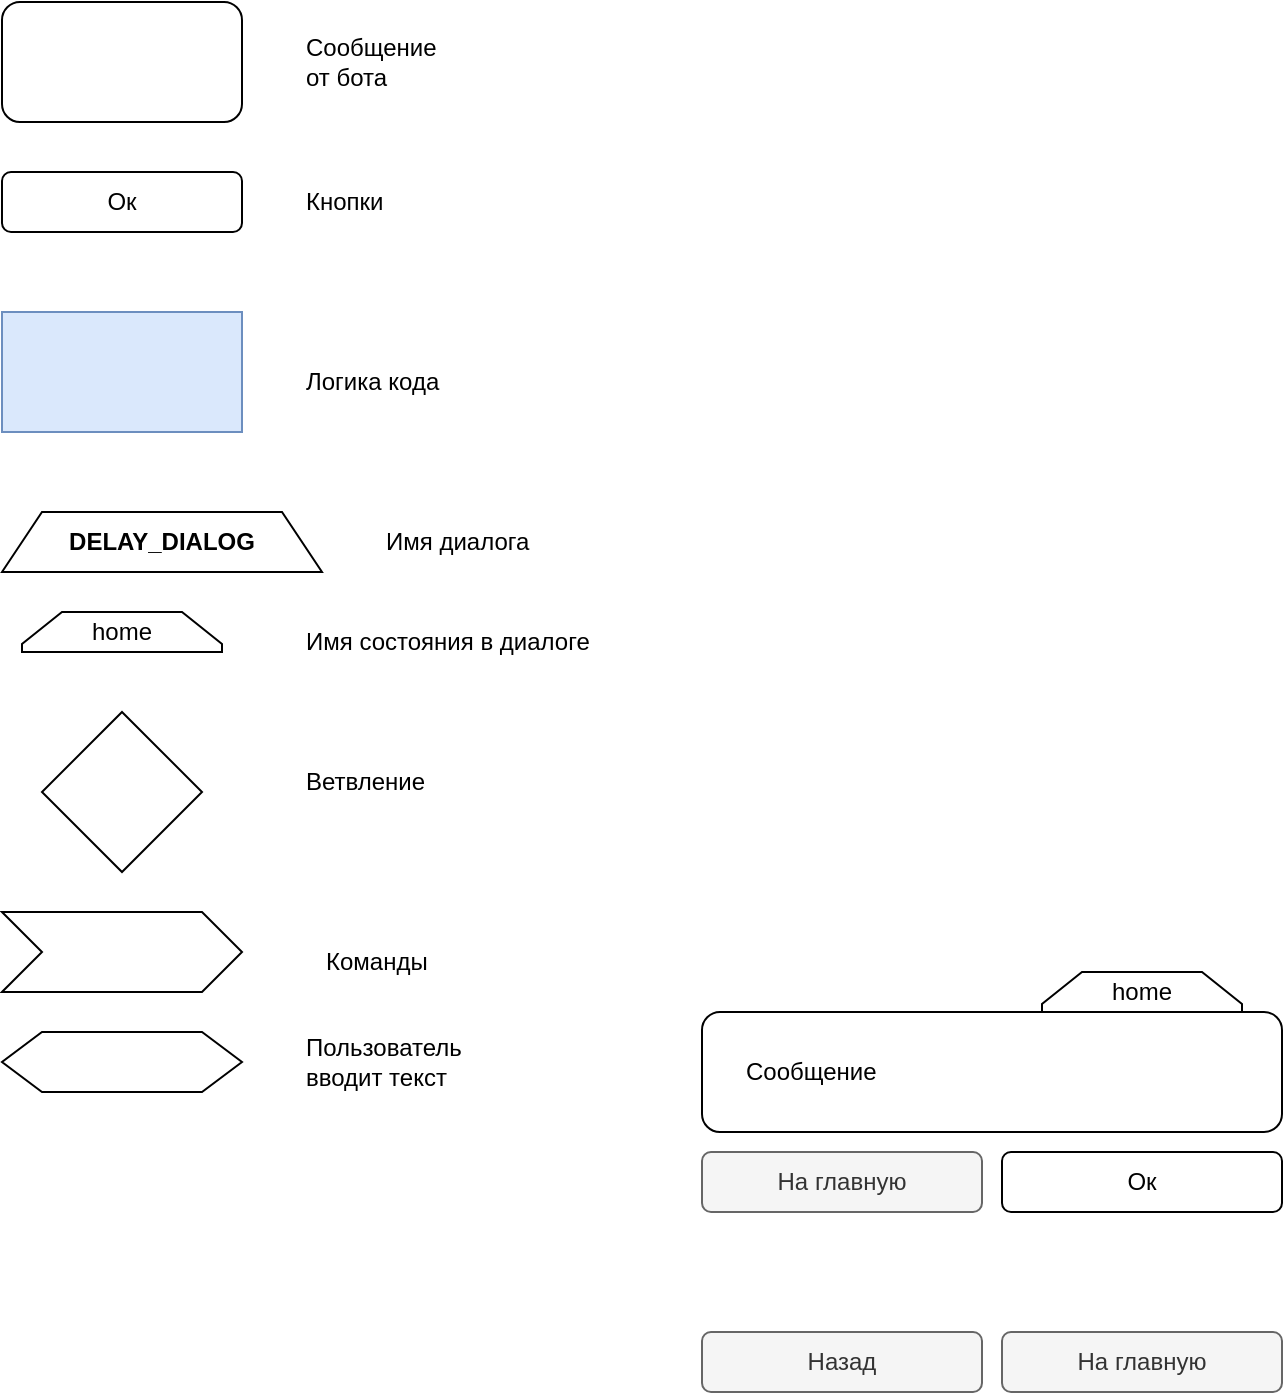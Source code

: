 <mxfile version="27.0.5" pages="3">
  <diagram name="rools" id="26COj9ZbkyfJQpC0NGDd">
    <mxGraphModel dx="1683" dy="776" grid="1" gridSize="10" guides="1" tooltips="1" connect="1" arrows="1" fold="1" page="1" pageScale="1" pageWidth="827" pageHeight="1169" math="0" shadow="0">
      <root>
        <mxCell id="0" />
        <mxCell id="1" parent="0" />
        <object label="" CodeLogic="code_logic" id="DgpcwazpgBesoCO__KDH-2">
          <mxCell style="rounded=0;whiteSpace=wrap;html=1;fillColor=#dae8fc;strokeColor=#6c8ebf;spacingLeft=20;spacingRight=10;align=left;" parent="1" vertex="1">
            <mxGeometry x="80" y="270" width="120" height="60" as="geometry" />
          </mxCell>
        </object>
        <mxCell id="DgpcwazpgBesoCO__KDH-4" value="" style="rhombus;whiteSpace=wrap;html=1;" parent="1" vertex="1">
          <mxGeometry x="100" y="470" width="80" height="80" as="geometry" />
        </mxCell>
        <mxCell id="DgpcwazpgBesoCO__KDH-5" value="Сообщение от бота" style="text;html=1;align=left;verticalAlign=middle;whiteSpace=wrap;rounded=0;" parent="1" vertex="1">
          <mxGeometry x="230" y="130" width="60" height="30" as="geometry" />
        </mxCell>
        <mxCell id="DgpcwazpgBesoCO__KDH-6" value="Пользователь вводит текст" style="text;html=1;align=left;verticalAlign=middle;whiteSpace=wrap;rounded=0;" parent="1" vertex="1">
          <mxGeometry x="230" y="630" width="60" height="30" as="geometry" />
        </mxCell>
        <mxCell id="DgpcwazpgBesoCO__KDH-7" value="Имя диалога" style="text;html=1;align=left;verticalAlign=middle;whiteSpace=wrap;rounded=0;" parent="1" vertex="1">
          <mxGeometry x="270" y="370" width="160" height="30" as="geometry" />
        </mxCell>
        <mxCell id="DgpcwazpgBesoCO__KDH-8" value="Ветвление&amp;nbsp;" style="text;html=1;align=left;verticalAlign=middle;whiteSpace=wrap;rounded=0;" parent="1" vertex="1">
          <mxGeometry x="230" y="490" width="150" height="30" as="geometry" />
        </mxCell>
        <object label="" Command="telegram_command" id="DgpcwazpgBesoCO__KDH-9">
          <mxCell style="shape=step;perimeter=stepPerimeter;whiteSpace=wrap;html=1;fixedSize=1;" parent="1" vertex="1">
            <mxGeometry x="80" y="570" width="120" height="40" as="geometry" />
          </mxCell>
        </object>
        <mxCell id="DgpcwazpgBesoCO__KDH-10" value="Команды" style="text;html=1;align=left;verticalAlign=middle;whiteSpace=wrap;rounded=0;" parent="1" vertex="1">
          <mxGeometry x="240" y="580" width="150" height="30" as="geometry" />
        </mxCell>
        <object label="" TextInput="text_input" id="DgpcwazpgBesoCO__KDH-11">
          <mxCell style="shape=hexagon;perimeter=hexagonPerimeter2;whiteSpace=wrap;html=1;fixedSize=1;" parent="1" vertex="1">
            <mxGeometry x="80" y="630" width="120" height="30" as="geometry" />
          </mxCell>
        </object>
        <mxCell id="DgpcwazpgBesoCO__KDH-12" value="Логика кода" style="text;html=1;align=left;verticalAlign=middle;whiteSpace=wrap;rounded=0;" parent="1" vertex="1">
          <mxGeometry x="230" y="290" width="150" height="30" as="geometry" />
        </mxCell>
        <mxCell id="DgpcwazpgBesoCO__KDH-18" value="Имя состояния в диалоге" style="text;html=1;align=left;verticalAlign=middle;whiteSpace=wrap;rounded=0;" parent="1" vertex="1">
          <mxGeometry x="230" y="420" width="160" height="30" as="geometry" />
        </mxCell>
        <mxCell id="DgpcwazpgBesoCO__KDH-21" value="Кнопки" style="text;html=1;align=left;verticalAlign=middle;whiteSpace=wrap;rounded=0;" parent="1" vertex="1">
          <mxGeometry x="230" y="200" width="60" height="30" as="geometry" />
        </mxCell>
        <object label="Сообщение" Window="window" id="w8_28MkrDoBQbqVGIGnt-10">
          <mxCell style="rounded=1;whiteSpace=wrap;html=1;align=left;spacingLeft=20;spacingRight=10;" parent="1" vertex="1">
            <mxGeometry x="430" y="620" width="290" height="60" as="geometry" />
          </mxCell>
        </object>
        <object label="Ок" Button="button" id="w8_28MkrDoBQbqVGIGnt-11">
          <mxCell style="rounded=1;whiteSpace=wrap;html=1;" parent="1" vertex="1">
            <mxGeometry x="580" y="690" width="140" height="30" as="geometry" />
          </mxCell>
        </object>
        <object label="home" State="state" id="w8_28MkrDoBQbqVGIGnt-12">
          <mxCell style="shape=loopLimit;whiteSpace=wrap;html=1;" parent="1" vertex="1">
            <mxGeometry x="600" y="600" width="100" height="20" as="geometry" />
          </mxCell>
        </object>
        <object label="" Window="window" id="EdeDFFrUxthFdydE-gzO-1">
          <mxCell style="rounded=1;whiteSpace=wrap;html=1;align=left;spacingLeft=20;spacingRight=10;" parent="1" vertex="1">
            <mxGeometry x="80" y="115" width="120" height="60" as="geometry" />
          </mxCell>
        </object>
        <object label="Ок" Button="button" id="EdeDFFrUxthFdydE-gzO-2">
          <mxCell style="rounded=1;whiteSpace=wrap;html=1;" parent="1" vertex="1">
            <mxGeometry x="80" y="200" width="120" height="30" as="geometry" />
          </mxCell>
        </object>
        <object label="home" State="state" id="EdeDFFrUxthFdydE-gzO-3">
          <mxCell style="shape=loopLimit;whiteSpace=wrap;html=1;" parent="1" vertex="1">
            <mxGeometry x="90" y="420" width="100" height="20" as="geometry" />
          </mxCell>
        </object>
        <object label="Назад" Button="button" Back="back" id="ps2qMFa8dNNKqrdySliH-1">
          <mxCell style="rounded=1;whiteSpace=wrap;html=1;fillColor=#f5f5f5;fontColor=#333333;strokeColor=#666666;" parent="1" vertex="1">
            <mxGeometry x="430" y="780" width="140" height="30" as="geometry" />
          </mxCell>
        </object>
        <object label="На главную" Button="button" Start="state=HomeSG.home" id="ps2qMFa8dNNKqrdySliH-2">
          <mxCell style="rounded=1;whiteSpace=wrap;html=1;fillColor=#f5f5f5;fontColor=#333333;strokeColor=#666666;" parent="1" vertex="1">
            <mxGeometry x="580" y="780" width="140" height="30" as="geometry" />
          </mxCell>
        </object>
        <object label="На главную" Button="button" Start="state=HomeSG.home" id="ps2qMFa8dNNKqrdySliH-3">
          <mxCell style="rounded=1;whiteSpace=wrap;html=1;fillColor=#f5f5f5;fontColor=#333333;strokeColor=#666666;" parent="1" vertex="1">
            <mxGeometry x="430" y="690" width="140" height="30" as="geometry" />
          </mxCell>
        </object>
        <object label="DELAY_DIALOG" StartDialog="start_dialog" id="qwRKYOQ7TDgoFoXvMhv--1">
          <mxCell style="shape=trapezoid;perimeter=trapezoidPerimeter;whiteSpace=wrap;html=1;fixedSize=1;fontStyle=1" parent="1" vertex="1">
            <mxGeometry x="80" y="370" width="160" height="30" as="geometry" />
          </mxCell>
        </object>
      </root>
    </mxGraphModel>
  </diagram>
  <diagram id="2qzkWoQyIYSuUem1KHMB" name="home">
    <mxGraphModel dx="1403" dy="2985" grid="1" gridSize="10" guides="1" tooltips="1" connect="1" arrows="1" fold="1" page="1" pageScale="1" pageWidth="827" pageHeight="1169" math="0" shadow="0">
      <root>
        <mxCell id="0" />
        <mxCell id="1" parent="0" />
        <mxCell id="7MFOfIwg_OBIdNo513Zt-30" value="HOME_DIALOG" style="swimlane;whiteSpace=wrap;html=1;" parent="1" vertex="1">
          <mxGeometry x="160" y="-1270" width="1120" height="430" as="geometry" />
        </mxCell>
        <object label="&lt;div&gt;&lt;div&gt;&lt;div&gt;Теперь каждый день ты можешь отмечать время отхода ко сну и пробуждение.&lt;/div&gt;&lt;/div&gt;&lt;/div&gt;" Window="window" id="IbBRuX4XUwsVXR45pu6Z-1">
          <mxCell style="rounded=1;whiteSpace=wrap;html=1;align=left;spacingLeft=20;spacingRight=10;fillColor=#dae8fc;strokeColor=#6c8ebf;" parent="7MFOfIwg_OBIdNo513Zt-30" vertex="1">
            <mxGeometry x="400" y="121" width="290" height="70" as="geometry" />
          </mxCell>
        </object>
        <mxCell id="1kQDT3Yx3vxqx3g-Wl3W-20" style="edgeStyle=orthogonalEdgeStyle;rounded=0;orthogonalLoop=1;jettySize=auto;html=1;exitX=0;exitY=0.5;exitDx=0;exitDy=0;fontStyle=0;" parent="7MFOfIwg_OBIdNo513Zt-30" source="IbBRuX4XUwsVXR45pu6Z-2" target="1kQDT3Yx3vxqx3g-Wl3W-19" edge="1">
          <mxGeometry relative="1" as="geometry" />
        </mxCell>
        <object label="Статистика" Button="button" id="IbBRuX4XUwsVXR45pu6Z-2">
          <mxCell style="rounded=1;whiteSpace=wrap;html=1;fontStyle=0;fillStyle=hatch;fillColor=#e1d5e7;strokeColor=#9673a6;" parent="7MFOfIwg_OBIdNo513Zt-30" vertex="1">
            <mxGeometry x="400" y="201" width="140" height="30" as="geometry" />
          </mxCell>
        </object>
        <object label="start" State="state" id="IbBRuX4XUwsVXR45pu6Z-3">
          <mxCell style="shape=loopLimit;whiteSpace=wrap;html=1;" parent="7MFOfIwg_OBIdNo513Zt-30" vertex="1">
            <mxGeometry x="560" y="101" width="100" height="20" as="geometry" />
          </mxCell>
        </object>
        <mxCell id="8ocPqd3Tf3Hfliuq6t-1-106" value="" style="edgeStyle=orthogonalEdgeStyle;rounded=0;orthogonalLoop=1;jettySize=auto;html=1;" parent="7MFOfIwg_OBIdNo513Zt-30" source="IbBRuX4XUwsVXR45pu6Z-5" target="8ocPqd3Tf3Hfliuq6t-1-104" edge="1">
          <mxGeometry relative="1" as="geometry" />
        </mxCell>
        <object label="Трекер сна" Button="button" id="IbBRuX4XUwsVXR45pu6Z-5">
          <mxCell style="rounded=1;whiteSpace=wrap;html=1;" parent="7MFOfIwg_OBIdNo513Zt-30" vertex="1">
            <mxGeometry x="550" y="201" width="140" height="30" as="geometry" />
          </mxCell>
        </object>
        <object label="STATISTIC_DIALOG" StartDialog="start_dialog" id="1kQDT3Yx3vxqx3g-Wl3W-19">
          <mxCell style="shape=trapezoid;perimeter=trapezoidPerimeter;whiteSpace=wrap;html=1;fixedSize=1;fontStyle=1;fillStyle=hatch;fillColor=#e1d5e7;strokeColor=#9673a6;" parent="7MFOfIwg_OBIdNo513Zt-30" vertex="1">
            <mxGeometry x="120" y="201" width="250" height="30" as="geometry" />
          </mxCell>
        </object>
        <object label="TRACKING_DIALOG" StartDialog="start_dialog" id="8ocPqd3Tf3Hfliuq6t-1-104">
          <mxCell style="shape=trapezoid;perimeter=trapezoidPerimeter;whiteSpace=wrap;html=1;fixedSize=1;fontStyle=1" parent="7MFOfIwg_OBIdNo513Zt-30" vertex="1">
            <mxGeometry x="750" y="201" width="250" height="30" as="geometry" />
          </mxCell>
        </object>
        <mxCell id="q68d5dB68wahpiqJsPmr-35" style="edgeStyle=orthogonalEdgeStyle;rounded=0;orthogonalLoop=1;jettySize=auto;html=1;exitX=0;exitY=0.5;exitDx=0;exitDy=0;" edge="1" source="q68d5dB68wahpiqJsPmr-36" target="q68d5dB68wahpiqJsPmr-37" parent="7MFOfIwg_OBIdNo513Zt-30">
          <mxGeometry relative="1" as="geometry" />
        </mxCell>
        <object label="Записать сновидение" Button="button" id="q68d5dB68wahpiqJsPmr-36">
          <mxCell style="rounded=1;whiteSpace=wrap;html=1;fillColor=#dae8fc;strokeColor=#6c8ebf;" vertex="1" parent="7MFOfIwg_OBIdNo513Zt-30">
            <mxGeometry x="400" y="241" width="140" height="30" as="geometry" />
          </mxCell>
        </object>
        <mxCell id="q68d5dB68wahpiqJsPmr-40" style="edgeStyle=orthogonalEdgeStyle;rounded=0;orthogonalLoop=1;jettySize=auto;html=1;exitX=1;exitY=0.5;exitDx=0;exitDy=0;" edge="1" parent="7MFOfIwg_OBIdNo513Zt-30" source="q68d5dB68wahpiqJsPmr-38" target="q68d5dB68wahpiqJsPmr-39">
          <mxGeometry relative="1" as="geometry" />
        </mxCell>
        <object label="Мои сновидения" Button="button" id="q68d5dB68wahpiqJsPmr-38">
          <mxCell style="rounded=1;whiteSpace=wrap;html=1;" vertex="1" parent="7MFOfIwg_OBIdNo513Zt-30">
            <mxGeometry x="550" y="241" width="140" height="30" as="geometry" />
          </mxCell>
        </object>
        <object label="RECORD_DREAM_DIALOG" StartDialog="start_dialog" id="q68d5dB68wahpiqJsPmr-37">
          <mxCell style="shape=trapezoid;perimeter=trapezoidPerimeter;whiteSpace=wrap;html=1;fixedSize=1;fontStyle=1;" vertex="1" parent="7MFOfIwg_OBIdNo513Zt-30">
            <mxGeometry x="120" y="241" width="250" height="30" as="geometry" />
          </mxCell>
        </object>
        <object label="DREAMS_DIALOG" StartDialog="start_dialog" id="q68d5dB68wahpiqJsPmr-39">
          <mxCell style="shape=trapezoid;perimeter=trapezoidPerimeter;whiteSpace=wrap;html=1;fixedSize=1;fontStyle=1;" vertex="1" parent="7MFOfIwg_OBIdNo513Zt-30">
            <mxGeometry x="750" y="241" width="250" height="30" as="geometry" />
          </mxCell>
        </object>
        <object label="Оценить качество сна" Button="button" id="vgeHuzVfBsbmiKzCboVu-31">
          <mxCell style="rounded=1;whiteSpace=wrap;html=1;fillStyle=auto;fillColor=#dae8fc;strokeColor=#6c8ebf;" vertex="1" parent="7MFOfIwg_OBIdNo513Zt-30">
            <mxGeometry x="400" y="281" width="140" height="30" as="geometry" />
          </mxCell>
        </object>
        <mxCell id="tSt1m1aS4Q9cjYLJCjKo-28" value="START_DIALOG" style="swimlane;whiteSpace=wrap;html=1;startSize=23;" parent="1" vertex="1">
          <mxGeometry x="160" y="-2160" width="1120" height="840" as="geometry" />
        </mxCell>
        <mxCell id="8ocPqd3Tf3Hfliuq6t-1-2" style="edgeStyle=orthogonalEdgeStyle;rounded=0;orthogonalLoop=1;jettySize=auto;html=1;exitX=0.5;exitY=1;exitDx=0;exitDy=0;" parent="tSt1m1aS4Q9cjYLJCjKo-28" source="LXsA0axoST8OfccvxvGJ-1" target="ZR-qGc_epRzXP-X95U28-13" edge="1">
          <mxGeometry relative="1" as="geometry">
            <mxPoint x="278" y="90" as="targetPoint" />
          </mxGeometry>
        </mxCell>
        <object label="start" Command="telegram_command" id="LXsA0axoST8OfccvxvGJ-1">
          <mxCell style="shape=step;perimeter=stepPerimeter;whiteSpace=wrap;html=1;fixedSize=1;" parent="tSt1m1aS4Q9cjYLJCjKo-28" vertex="1">
            <mxGeometry x="545" y="110" width="120" height="40" as="geometry" />
          </mxCell>
        </object>
        <object label="&lt;div&gt;&lt;div&gt;&lt;div&gt;Привет! Я помогу тебе улучшить твой сон.&lt;/div&gt;&lt;/div&gt;&lt;/div&gt;" Window="window" id="tSt1m1aS4Q9cjYLJCjKo-1">
          <mxCell style="rounded=1;whiteSpace=wrap;html=1;align=left;spacingLeft=20;spacingRight=10;" parent="tSt1m1aS4Q9cjYLJCjKo-28" vertex="1">
            <mxGeometry x="170" y="370" width="290" height="60" as="geometry" />
          </mxCell>
        </object>
        <object label="start" State="state" id="tSt1m1aS4Q9cjYLJCjKo-2">
          <mxCell style="shape=loopLimit;whiteSpace=wrap;html=1;" parent="tSt1m1aS4Q9cjYLJCjKo-28" vertex="1">
            <mxGeometry x="330" y="350" width="100" height="20" as="geometry" />
          </mxCell>
        </object>
        <mxCell id="ZR-qGc_epRzXP-X95U28-2" style="edgeStyle=orthogonalEdgeStyle;rounded=0;orthogonalLoop=1;jettySize=auto;html=1;exitX=0.5;exitY=1;exitDx=0;exitDy=0;" parent="tSt1m1aS4Q9cjYLJCjKo-28" source="tSt1m1aS4Q9cjYLJCjKo-27" target="ZR-qGc_epRzXP-X95U28-1" edge="1">
          <mxGeometry relative="1" as="geometry" />
        </mxCell>
        <object label="Начать" Button="button" id="tSt1m1aS4Q9cjYLJCjKo-27">
          <mxCell style="rounded=1;whiteSpace=wrap;html=1;" parent="tSt1m1aS4Q9cjYLJCjKo-28" vertex="1">
            <mxGeometry x="170" y="440" width="290" height="30" as="geometry" />
          </mxCell>
        </object>
        <mxCell id="ZR-qGc_epRzXP-X95U28-12" style="edgeStyle=orthogonalEdgeStyle;rounded=0;orthogonalLoop=1;jettySize=auto;html=1;exitX=0.5;exitY=1;exitDx=0;exitDy=0;entryX=0.5;entryY=0;entryDx=0;entryDy=0;" parent="tSt1m1aS4Q9cjYLJCjKo-28" source="ZR-qGc_epRzXP-X95U28-1" target="ZR-qGc_epRzXP-X95U28-11" edge="1">
          <mxGeometry relative="1" as="geometry" />
        </mxCell>
        <object label="Сохраняем пользователя в БД" CodeLogic="code_logic" id="ZR-qGc_epRzXP-X95U28-1">
          <mxCell style="rounded=0;whiteSpace=wrap;html=1;fillColor=#dae8fc;strokeColor=#6c8ebf;spacingLeft=20;spacingRight=10;align=left;" parent="tSt1m1aS4Q9cjYLJCjKo-28" vertex="1">
            <mxGeometry x="170" y="510" width="290" height="60" as="geometry" />
          </mxCell>
        </object>
        <object label="HOME_DIALOG" StartDialog="start_dialog" id="ZR-qGc_epRzXP-X95U28-11">
          <mxCell style="shape=trapezoid;perimeter=trapezoidPerimeter;whiteSpace=wrap;html=1;fixedSize=1;fontStyle=1" parent="tSt1m1aS4Q9cjYLJCjKo-28" vertex="1">
            <mxGeometry x="505" y="640" width="200" height="30" as="geometry" />
          </mxCell>
        </object>
        <mxCell id="ZR-qGc_epRzXP-X95U28-14" value="Нету" style="edgeStyle=orthogonalEdgeStyle;rounded=0;orthogonalLoop=1;jettySize=auto;html=1;exitX=0.5;exitY=1;exitDx=0;exitDy=0;entryX=0.5;entryY=0;entryDx=0;entryDy=0;" parent="tSt1m1aS4Q9cjYLJCjKo-28" source="ZR-qGc_epRzXP-X95U28-13" target="tSt1m1aS4Q9cjYLJCjKo-2" edge="1">
          <mxGeometry relative="1" as="geometry" />
        </mxCell>
        <object label="Проверяем пользователя в БД" CodeLogic="code_logic" id="ZR-qGc_epRzXP-X95U28-13">
          <mxCell style="rounded=0;whiteSpace=wrap;html=1;fillColor=#dae8fc;strokeColor=#6c8ebf;spacingLeft=20;spacingRight=10;align=left;" parent="tSt1m1aS4Q9cjYLJCjKo-28" vertex="1">
            <mxGeometry x="460" y="200" width="290" height="60" as="geometry" />
          </mxCell>
        </object>
        <mxCell id="ZR-qGc_epRzXP-X95U28-15" style="edgeStyle=orthogonalEdgeStyle;rounded=0;orthogonalLoop=1;jettySize=auto;html=1;exitX=0.5;exitY=1;exitDx=0;exitDy=0;" parent="tSt1m1aS4Q9cjYLJCjKo-28" source="ZR-qGc_epRzXP-X95U28-13" target="ZR-qGc_epRzXP-X95U28-11" edge="1">
          <mxGeometry relative="1" as="geometry">
            <mxPoint x="749.26" y="140" as="sourcePoint" />
            <mxPoint x="749.26" y="520" as="targetPoint" />
          </mxGeometry>
        </mxCell>
        <mxCell id="ZR-qGc_epRzXP-X95U28-16" value="Есть" style="edgeLabel;html=1;align=center;verticalAlign=middle;resizable=0;points=[];" parent="ZR-qGc_epRzXP-X95U28-15" vertex="1" connectable="0">
          <mxGeometry relative="1" as="geometry">
            <mxPoint as="offset" />
          </mxGeometry>
        </mxCell>
        <mxCell id="9nVMyrlUef0i2OySYrvu-5" value="&lt;span style=&quot;text-wrap-mode: wrap;&quot;&gt;Собрать нужную инфу&lt;/span&gt;" style="text;html=1;align=center;verticalAlign=middle;resizable=0;points=[];autosize=1;strokeColor=none;fillColor=none;" vertex="1" parent="tSt1m1aS4Q9cjYLJCjKo-28">
          <mxGeometry x="650" y="320" width="150" height="30" as="geometry" />
        </mxCell>
        <mxCell id="q68d5dB68wahpiqJsPmr-1" value="TRACKING_DIALOG" style="swimlane;whiteSpace=wrap;html=1;" vertex="1" parent="1">
          <mxGeometry x="1480" y="-2160" width="1400" height="840" as="geometry" />
        </mxCell>
        <object label="Выберите действие:" Window="window" id="q68d5dB68wahpiqJsPmr-2">
          <mxCell style="rounded=1;whiteSpace=wrap;html=1;align=left;spacingLeft=20;spacingRight=10;" vertex="1" parent="q68d5dB68wahpiqJsPmr-1">
            <mxGeometry x="500" y="90" width="290" height="50" as="geometry" />
          </mxCell>
        </object>
        <mxCell id="q68d5dB68wahpiqJsPmr-27" style="edgeStyle=orthogonalEdgeStyle;rounded=0;orthogonalLoop=1;jettySize=auto;html=1;exitX=1;exitY=0.5;exitDx=0;exitDy=0;" edge="1" parent="q68d5dB68wahpiqJsPmr-1" source="q68d5dB68wahpiqJsPmr-4" target="q68d5dB68wahpiqJsPmr-11">
          <mxGeometry relative="1" as="geometry" />
        </mxCell>
        <object label="Иду спать" Button="button" id="q68d5dB68wahpiqJsPmr-4">
          <mxCell style="rounded=1;whiteSpace=wrap;html=1;fontStyle=0;" vertex="1" parent="q68d5dB68wahpiqJsPmr-1">
            <mxGeometry x="650" y="150" width="140" height="30" as="geometry" />
          </mxCell>
        </object>
        <object label="start" State="state" id="q68d5dB68wahpiqJsPmr-5">
          <mxCell style="shape=loopLimit;whiteSpace=wrap;html=1;" vertex="1" parent="q68d5dB68wahpiqJsPmr-1">
            <mxGeometry x="660" y="70" width="100" height="20" as="geometry" />
          </mxCell>
        </object>
        <mxCell id="q68d5dB68wahpiqJsPmr-21" style="edgeStyle=orthogonalEdgeStyle;rounded=0;orthogonalLoop=1;jettySize=auto;html=1;exitX=0;exitY=0.5;exitDx=0;exitDy=0;" edge="1" parent="q68d5dB68wahpiqJsPmr-1" source="q68d5dB68wahpiqJsPmr-7" target="q68d5dB68wahpiqJsPmr-17">
          <mxGeometry relative="1" as="geometry" />
        </mxCell>
        <object label="Проснулся" Button="button" id="q68d5dB68wahpiqJsPmr-7">
          <mxCell style="rounded=1;whiteSpace=wrap;html=1;" vertex="1" parent="q68d5dB68wahpiqJsPmr-1">
            <mxGeometry x="500" y="150" width="140" height="30" as="geometry" />
          </mxCell>
        </object>
        <object label="Назад" Button="button" id="q68d5dB68wahpiqJsPmr-10">
          <mxCell style="rounded=1;whiteSpace=wrap;html=1;fontStyle=0;fillColor=#f5f5f5;fontColor=#333333;strokeColor=#666666;" vertex="1" parent="q68d5dB68wahpiqJsPmr-1">
            <mxGeometry x="500" y="190" width="290" height="30" as="geometry" />
          </mxCell>
        </object>
        <object label="Хорошо, записал. Спокойной ночи *генерировать разные сообщения*" Window="window" id="q68d5dB68wahpiqJsPmr-11">
          <mxCell style="rounded=1;whiteSpace=wrap;html=1;align=left;spacingLeft=20;spacingRight=10;" vertex="1" parent="q68d5dB68wahpiqJsPmr-1">
            <mxGeometry x="900" y="200" width="290" height="50" as="geometry" />
          </mxCell>
        </object>
        <object label="sleep" State="state" id="q68d5dB68wahpiqJsPmr-13">
          <mxCell style="shape=loopLimit;whiteSpace=wrap;html=1;" vertex="1" parent="q68d5dB68wahpiqJsPmr-1">
            <mxGeometry x="1060" y="180" width="100" height="20" as="geometry" />
          </mxCell>
        </object>
        <object label="На главную" Button="button" id="q68d5dB68wahpiqJsPmr-15">
          <mxCell style="rounded=1;whiteSpace=wrap;html=1;fontStyle=0;fillColor=#f5f5f5;fontColor=#333333;strokeColor=#666666;" vertex="1" parent="q68d5dB68wahpiqJsPmr-1">
            <mxGeometry x="900" y="260" width="290" height="30" as="geometry" />
          </mxCell>
        </object>
        <mxCell id="q68d5dB68wahpiqJsPmr-31" style="edgeStyle=orthogonalEdgeStyle;rounded=0;orthogonalLoop=1;jettySize=auto;html=1;" edge="1" parent="q68d5dB68wahpiqJsPmr-1" source="q68d5dB68wahpiqJsPmr-23" target="q68d5dB68wahpiqJsPmr-28">
          <mxGeometry relative="1" as="geometry" />
        </mxCell>
        <object label="Доброе утро.&lt;div&gt;Вы спали: {sleep_delta}&lt;/div&gt;" Window="window" id="q68d5dB68wahpiqJsPmr-17">
          <mxCell style="rounded=1;whiteSpace=wrap;html=1;align=left;spacingLeft=20;spacingRight=10;" vertex="1" parent="q68d5dB68wahpiqJsPmr-1">
            <mxGeometry x="380" y="340" width="290" height="50" as="geometry" />
          </mxCell>
        </object>
        <object label="wakeup" State="state" id="q68d5dB68wahpiqJsPmr-18">
          <mxCell style="shape=loopLimit;whiteSpace=wrap;html=1;" vertex="1" parent="q68d5dB68wahpiqJsPmr-1">
            <mxGeometry x="540" y="320" width="100" height="20" as="geometry" />
          </mxCell>
        </object>
        <object label="На главную" Button="button" id="q68d5dB68wahpiqJsPmr-19">
          <mxCell style="rounded=1;whiteSpace=wrap;html=1;fontStyle=0;fillColor=#f5f5f5;fontColor=#333333;strokeColor=#666666;" vertex="1" parent="q68d5dB68wahpiqJsPmr-1">
            <mxGeometry x="380" y="440" width="290" height="30" as="geometry" />
          </mxCell>
        </object>
        <object label="Оценить качество сна" Button="button" id="q68d5dB68wahpiqJsPmr-23">
          <mxCell style="rounded=1;whiteSpace=wrap;html=1;" vertex="1" parent="q68d5dB68wahpiqJsPmr-1">
            <mxGeometry x="530" y="400" width="140" height="30" as="geometry" />
          </mxCell>
        </object>
        <mxCell id="q68d5dB68wahpiqJsPmr-26" style="edgeStyle=orthogonalEdgeStyle;rounded=0;orthogonalLoop=1;jettySize=auto;html=1;exitX=0;exitY=0.5;exitDx=0;exitDy=0;" edge="1" parent="q68d5dB68wahpiqJsPmr-1" source="q68d5dB68wahpiqJsPmr-24" target="q68d5dB68wahpiqJsPmr-25">
          <mxGeometry relative="1" as="geometry" />
        </mxCell>
        <object label="Записать сновидение" Button="button" id="q68d5dB68wahpiqJsPmr-24">
          <mxCell style="rounded=1;whiteSpace=wrap;html=1;" vertex="1" parent="q68d5dB68wahpiqJsPmr-1">
            <mxGeometry x="380" y="400" width="140" height="30" as="geometry" />
          </mxCell>
        </object>
        <object label="RECORD_DREAM_DIALOG" StartDialog="start_dialog" id="q68d5dB68wahpiqJsPmr-25">
          <mxCell style="shape=trapezoid;perimeter=trapezoidPerimeter;whiteSpace=wrap;html=1;fixedSize=1;fontStyle=1;" vertex="1" parent="q68d5dB68wahpiqJsPmr-1">
            <mxGeometry x="100" y="400" width="250" height="30" as="geometry" />
          </mxCell>
        </object>
        <object label="Выберите оценку:" Window="window" id="q68d5dB68wahpiqJsPmr-28">
          <mxCell style="rounded=1;whiteSpace=wrap;html=1;align=left;spacingLeft=20;spacingRight=10;" vertex="1" parent="q68d5dB68wahpiqJsPmr-1">
            <mxGeometry x="760" y="450" width="290" height="50" as="geometry" />
          </mxCell>
        </object>
        <object label="rating" State="state" id="q68d5dB68wahpiqJsPmr-29">
          <mxCell style="shape=loopLimit;whiteSpace=wrap;html=1;" vertex="1" parent="q68d5dB68wahpiqJsPmr-1">
            <mxGeometry x="920" y="430" width="100" height="20" as="geometry" />
          </mxCell>
        </object>
        <object label="На главную" Button="button" id="q68d5dB68wahpiqJsPmr-30">
          <mxCell style="rounded=1;whiteSpace=wrap;html=1;fontStyle=0;fillColor=#f5f5f5;fontColor=#333333;strokeColor=#666666;" vertex="1" parent="q68d5dB68wahpiqJsPmr-1">
            <mxGeometry x="760" y="550" width="290" height="30" as="geometry" />
          </mxCell>
        </object>
        <mxCell id="q68d5dB68wahpiqJsPmr-34" style="edgeStyle=orthogonalEdgeStyle;rounded=0;orthogonalLoop=1;jettySize=auto;html=1;exitX=1;exitY=0.5;exitDx=0;exitDy=0;" edge="1" parent="q68d5dB68wahpiqJsPmr-1" source="q68d5dB68wahpiqJsPmr-32" target="q68d5dB68wahpiqJsPmr-33">
          <mxGeometry relative="1" as="geometry" />
        </mxCell>
        <object label="{RATINGS}" Button="button" id="q68d5dB68wahpiqJsPmr-32">
          <mxCell style="rounded=1;whiteSpace=wrap;html=1;fontStyle=0;fillColor=#dae8fc;strokeColor=#6c8ebf;" vertex="1" parent="q68d5dB68wahpiqJsPmr-1">
            <mxGeometry x="760" y="510" width="290" height="30" as="geometry" />
          </mxCell>
        </object>
        <object label="HOME_DIALOG" StartDialog="start_dialog" id="q68d5dB68wahpiqJsPmr-33">
          <mxCell style="shape=trapezoid;perimeter=trapezoidPerimeter;whiteSpace=wrap;html=1;fixedSize=1;fontStyle=1" vertex="1" parent="q68d5dB68wahpiqJsPmr-1">
            <mxGeometry x="1080" y="510" width="200" height="30" as="geometry" />
          </mxCell>
        </object>
        <mxCell id="9nVMyrlUef0i2OySYrvu-6" value="Следить за состоянием трекера" style="text;html=1;align=center;verticalAlign=middle;resizable=0;points=[];autosize=1;strokeColor=none;fillColor=none;" vertex="1" parent="q68d5dB68wahpiqJsPmr-1">
          <mxGeometry x="420" y="50" width="200" height="30" as="geometry" />
        </mxCell>
        <mxCell id="q68d5dB68wahpiqJsPmr-41" value="RECORD_DREAM_DIALOG" style="swimlane;whiteSpace=wrap;html=1;" vertex="1" parent="1">
          <mxGeometry x="160" y="-800" width="440" height="440" as="geometry" />
        </mxCell>
        <object label="Постарайтесь вспомнить и описать свой сон:" Window="window" id="q68d5dB68wahpiqJsPmr-61">
          <mxCell style="rounded=1;whiteSpace=wrap;html=1;align=left;spacingLeft=20;spacingRight=10;" vertex="1" parent="q68d5dB68wahpiqJsPmr-41">
            <mxGeometry x="80" y="100" width="290" height="50" as="geometry" />
          </mxCell>
        </object>
        <object label="start" State="state" id="q68d5dB68wahpiqJsPmr-63">
          <mxCell style="shape=loopLimit;whiteSpace=wrap;html=1;" vertex="1" parent="q68d5dB68wahpiqJsPmr-41">
            <mxGeometry x="240" y="80" width="100" height="20" as="geometry" />
          </mxCell>
        </object>
        <mxCell id="vgeHuzVfBsbmiKzCboVu-6" style="edgeStyle=orthogonalEdgeStyle;rounded=0;orthogonalLoop=1;jettySize=auto;html=1;exitX=0.5;exitY=1;exitDx=0;exitDy=0;" edge="1" parent="q68d5dB68wahpiqJsPmr-41" source="vgeHuzVfBsbmiKzCboVu-1" target="vgeHuzVfBsbmiKzCboVu-2">
          <mxGeometry relative="1" as="geometry" />
        </mxCell>
        <object label="" TextInput="text_input" id="vgeHuzVfBsbmiKzCboVu-1">
          <mxCell style="shape=hexagon;perimeter=hexagonPerimeter2;whiteSpace=wrap;html=1;fixedSize=1;" vertex="1" parent="q68d5dB68wahpiqJsPmr-41">
            <mxGeometry x="165" y="160" width="120" height="30" as="geometry" />
          </mxCell>
        </object>
        <object label="Отлично. Вы можете найти свой сон в вкладке &quot;Мои сновидения&quot;" Window="window" id="vgeHuzVfBsbmiKzCboVu-2">
          <mxCell style="rounded=1;whiteSpace=wrap;html=1;align=left;spacingLeft=20;spacingRight=10;" vertex="1" parent="q68d5dB68wahpiqJsPmr-41">
            <mxGeometry x="80" y="300" width="290" height="50" as="geometry" />
          </mxCell>
        </object>
        <object label="done" State="state" id="vgeHuzVfBsbmiKzCboVu-3">
          <mxCell style="shape=loopLimit;whiteSpace=wrap;html=1;" vertex="1" parent="q68d5dB68wahpiqJsPmr-41">
            <mxGeometry x="240" y="280" width="100" height="20" as="geometry" />
          </mxCell>
        </object>
        <object label="Закрыть" Button="button" id="vgeHuzVfBsbmiKzCboVu-4">
          <mxCell style="rounded=1;whiteSpace=wrap;html=1;fontStyle=0;fillColor=#f5f5f5;fontColor=#333333;strokeColor=#666666;" vertex="1" parent="q68d5dB68wahpiqJsPmr-41">
            <mxGeometry x="230" y="360" width="140" height="30" as="geometry" />
          </mxCell>
        </object>
        <object label="Назад" Button="button" id="q68d5dB68wahpiqJsPmr-65">
          <mxCell style="rounded=1;whiteSpace=wrap;html=1;fontStyle=0;fillColor=#f5f5f5;fontColor=#333333;strokeColor=#666666;" vertex="1" parent="q68d5dB68wahpiqJsPmr-41">
            <mxGeometry x="80" y="200" width="290" height="30" as="geometry" />
          </mxCell>
        </object>
        <object label="На главную" Button="button" id="9nVMyrlUef0i2OySYrvu-1">
          <mxCell style="rounded=1;whiteSpace=wrap;html=1;fontStyle=0;fillColor=#f5f5f5;fontColor=#333333;strokeColor=#666666;" vertex="1" parent="q68d5dB68wahpiqJsPmr-41">
            <mxGeometry x="80" y="360" width="140" height="30" as="geometry" />
          </mxCell>
        </object>
        <mxCell id="vgeHuzVfBsbmiKzCboVu-7" value="DREAMS_DIALOG" style="swimlane;whiteSpace=wrap;html=1;" vertex="1" parent="1">
          <mxGeometry x="640" y="-800" width="880" height="750" as="geometry" />
        </mxCell>
        <object label="Календарь ваших снов" Window="window" id="vgeHuzVfBsbmiKzCboVu-8">
          <mxCell style="rounded=1;whiteSpace=wrap;html=1;align=left;spacingLeft=20;spacingRight=10;" vertex="1" parent="vgeHuzVfBsbmiKzCboVu-7">
            <mxGeometry x="160" y="60" width="290" height="50" as="geometry" />
          </mxCell>
        </object>
        <object label="start" State="state" id="vgeHuzVfBsbmiKzCboVu-9">
          <mxCell style="shape=loopLimit;whiteSpace=wrap;html=1;" vertex="1" parent="vgeHuzVfBsbmiKzCboVu-7">
            <mxGeometry x="320" y="40" width="100" height="20" as="geometry" />
          </mxCell>
        </object>
        <object label="05.7.202&lt;div&gt;Качество сна: 4&lt;/div&gt;&lt;div&gt;&lt;br&gt;&lt;/div&gt;&lt;div&gt;И мне приснилось как я...&lt;/div&gt;" Window="window" id="vgeHuzVfBsbmiKzCboVu-12">
          <mxCell style="rounded=1;whiteSpace=wrap;html=1;align=left;spacingLeft=20;spacingRight=10;" vertex="1" parent="vgeHuzVfBsbmiKzCboVu-7">
            <mxGeometry x="160" y="270" width="290" height="90" as="geometry" />
          </mxCell>
        </object>
        <object label="dream" State="state" id="vgeHuzVfBsbmiKzCboVu-13">
          <mxCell style="shape=loopLimit;whiteSpace=wrap;html=1;" vertex="1" parent="vgeHuzVfBsbmiKzCboVu-7">
            <mxGeometry x="320" y="250" width="100" height="20" as="geometry" />
          </mxCell>
        </object>
        <object label="Назад" Button="button" id="vgeHuzVfBsbmiKzCboVu-14">
          <mxCell style="rounded=1;whiteSpace=wrap;html=1;fontStyle=0;fillColor=#f5f5f5;fontColor=#333333;strokeColor=#666666;" vertex="1" parent="vgeHuzVfBsbmiKzCboVu-7">
            <mxGeometry x="310" y="410" width="140" height="30" as="geometry" />
          </mxCell>
        </object>
        <mxCell id="vgeHuzVfBsbmiKzCboVu-17" style="edgeStyle=orthogonalEdgeStyle;rounded=0;orthogonalLoop=1;jettySize=auto;html=1;exitX=0.5;exitY=1;exitDx=0;exitDy=0;" edge="1" parent="vgeHuzVfBsbmiKzCboVu-7" source="vgeHuzVfBsbmiKzCboVu-16" target="vgeHuzVfBsbmiKzCboVu-12">
          <mxGeometry relative="1" as="geometry" />
        </mxCell>
        <mxCell id="vgeHuzVfBsbmiKzCboVu-37" style="edgeStyle=orthogonalEdgeStyle;rounded=0;orthogonalLoop=1;jettySize=auto;html=1;exitX=1;exitY=0.5;exitDx=0;exitDy=0;" edge="1" parent="vgeHuzVfBsbmiKzCboVu-7" source="vgeHuzVfBsbmiKzCboVu-16" target="vgeHuzVfBsbmiKzCboVu-32">
          <mxGeometry relative="1" as="geometry" />
        </mxCell>
        <mxCell id="vgeHuzVfBsbmiKzCboVu-38" value="Выбран пустой день" style="edgeLabel;html=1;align=center;verticalAlign=middle;resizable=0;points=[];" vertex="1" connectable="0" parent="vgeHuzVfBsbmiKzCboVu-37">
          <mxGeometry x="0.474" y="1" relative="1" as="geometry">
            <mxPoint as="offset" />
          </mxGeometry>
        </mxCell>
        <object label="{CALENDAR}" Button="button" id="vgeHuzVfBsbmiKzCboVu-16">
          <mxCell style="rounded=1;whiteSpace=wrap;html=1;fontStyle=0;fillColor=#dae8fc;strokeColor=#6c8ebf;" vertex="1" parent="vgeHuzVfBsbmiKzCboVu-7">
            <mxGeometry x="160" y="120" width="290" height="30" as="geometry" />
          </mxCell>
        </object>
        <object label="Назад" Button="button" id="vgeHuzVfBsbmiKzCboVu-15">
          <mxCell style="rounded=1;whiteSpace=wrap;html=1;fontStyle=0;fillColor=#f5f5f5;fontColor=#333333;strokeColor=#666666;" vertex="1" parent="vgeHuzVfBsbmiKzCboVu-7">
            <mxGeometry x="160" y="160" width="290" height="30" as="geometry" />
          </mxCell>
        </object>
        <mxCell id="vgeHuzVfBsbmiKzCboVu-24" style="edgeStyle=orthogonalEdgeStyle;rounded=0;orthogonalLoop=1;jettySize=auto;html=1;exitX=0.5;exitY=1;exitDx=0;exitDy=0;" edge="1" parent="vgeHuzVfBsbmiKzCboVu-7" source="vgeHuzVfBsbmiKzCboVu-18" target="vgeHuzVfBsbmiKzCboVu-20">
          <mxGeometry relative="1" as="geometry" />
        </mxCell>
        <object label="Изменить" Button="button" id="vgeHuzVfBsbmiKzCboVu-18">
          <mxCell style="rounded=1;whiteSpace=wrap;html=1;" vertex="1" parent="vgeHuzVfBsbmiKzCboVu-7">
            <mxGeometry x="160" y="370" width="290" height="30" as="geometry" />
          </mxCell>
        </object>
        <object label="На главную" Button="button" id="vgeHuzVfBsbmiKzCboVu-19">
          <mxCell style="rounded=1;whiteSpace=wrap;html=1;fontStyle=0;fillColor=#f5f5f5;fontColor=#333333;strokeColor=#666666;" vertex="1" parent="vgeHuzVfBsbmiKzCboVu-7">
            <mxGeometry x="160" y="410" width="140" height="30" as="geometry" />
          </mxCell>
        </object>
        <object label="На данный момент, ваш сон звучит так:&lt;div&gt;&lt;br&gt;&lt;/div&gt;&lt;div&gt;&quot;И мне приснилось как я...&quot;&lt;/div&gt;&lt;div&gt;&lt;br&gt;&lt;/div&gt;&lt;div&gt;Скопируйте его, измените и отправте.&lt;/div&gt;" Window="window" id="vgeHuzVfBsbmiKzCboVu-20">
          <mxCell style="rounded=1;whiteSpace=wrap;html=1;align=left;spacingLeft=20;spacingRight=10;" vertex="1" parent="vgeHuzVfBsbmiKzCboVu-7">
            <mxGeometry x="160" y="520" width="290" height="100" as="geometry" />
          </mxCell>
        </object>
        <object label="edit" State="state" id="vgeHuzVfBsbmiKzCboVu-21">
          <mxCell style="shape=loopLimit;whiteSpace=wrap;html=1;" vertex="1" parent="vgeHuzVfBsbmiKzCboVu-7">
            <mxGeometry x="320" y="500" width="100" height="20" as="geometry" />
          </mxCell>
        </object>
        <object label="" TextInput="text_input" id="vgeHuzVfBsbmiKzCboVu-22">
          <mxCell style="shape=hexagon;perimeter=hexagonPerimeter2;whiteSpace=wrap;html=1;fixedSize=1;" vertex="1" parent="vgeHuzVfBsbmiKzCboVu-7">
            <mxGeometry x="245" y="630" width="120" height="30" as="geometry" />
          </mxCell>
        </object>
        <object label="Назад" Button="button" id="vgeHuzVfBsbmiKzCboVu-25">
          <mxCell style="rounded=1;whiteSpace=wrap;html=1;fontStyle=0;fillColor=#f5f5f5;fontColor=#333333;strokeColor=#666666;" vertex="1" parent="vgeHuzVfBsbmiKzCboVu-7">
            <mxGeometry x="310" y="670" width="140" height="30" as="geometry" />
          </mxCell>
        </object>
        <object label="На главную" Button="button" id="vgeHuzVfBsbmiKzCboVu-26">
          <mxCell style="rounded=1;whiteSpace=wrap;html=1;fontStyle=0;fillColor=#f5f5f5;fontColor=#333333;strokeColor=#666666;" vertex="1" parent="vgeHuzVfBsbmiKzCboVu-7">
            <mxGeometry x="160" y="670" width="140" height="30" as="geometry" />
          </mxCell>
        </object>
        <object label="05.7.202&lt;div&gt;На этот день вы не записывали сон.&amp;nbsp;&lt;/div&gt;" Window="window" id="vgeHuzVfBsbmiKzCboVu-32">
          <mxCell style="rounded=1;whiteSpace=wrap;html=1;align=left;spacingLeft=20;spacingRight=10;" vertex="1" parent="vgeHuzVfBsbmiKzCboVu-7">
            <mxGeometry x="520" y="270" width="290" height="90" as="geometry" />
          </mxCell>
        </object>
        <object label="new_dream" State="state" id="vgeHuzVfBsbmiKzCboVu-33">
          <mxCell style="shape=loopLimit;whiteSpace=wrap;html=1;" vertex="1" parent="vgeHuzVfBsbmiKzCboVu-7">
            <mxGeometry x="680" y="250" width="100" height="20" as="geometry" />
          </mxCell>
        </object>
        <object label="Назад" Button="button" id="vgeHuzVfBsbmiKzCboVu-34">
          <mxCell style="rounded=1;whiteSpace=wrap;html=1;fontStyle=0;fillColor=#f5f5f5;fontColor=#333333;strokeColor=#666666;" vertex="1" parent="vgeHuzVfBsbmiKzCboVu-7">
            <mxGeometry x="670" y="410" width="140" height="30" as="geometry" />
          </mxCell>
        </object>
        <mxCell id="vgeHuzVfBsbmiKzCboVu-40" style="edgeStyle=orthogonalEdgeStyle;rounded=0;orthogonalLoop=1;jettySize=auto;html=1;exitX=0.5;exitY=1;exitDx=0;exitDy=0;" edge="1" parent="vgeHuzVfBsbmiKzCboVu-7" source="vgeHuzVfBsbmiKzCboVu-35" target="vgeHuzVfBsbmiKzCboVu-39">
          <mxGeometry relative="1" as="geometry" />
        </mxCell>
        <object label="Записать" Button="button" id="vgeHuzVfBsbmiKzCboVu-35">
          <mxCell style="rounded=1;whiteSpace=wrap;html=1;" vertex="1" parent="vgeHuzVfBsbmiKzCboVu-7">
            <mxGeometry x="520" y="370" width="290" height="30" as="geometry" />
          </mxCell>
        </object>
        <object label="На главную" Button="button" id="vgeHuzVfBsbmiKzCboVu-36">
          <mxCell style="rounded=1;whiteSpace=wrap;html=1;fontStyle=0;fillColor=#f5f5f5;fontColor=#333333;strokeColor=#666666;" vertex="1" parent="vgeHuzVfBsbmiKzCboVu-7">
            <mxGeometry x="520" y="410" width="140" height="30" as="geometry" />
          </mxCell>
        </object>
        <object label="RECORD_DREAM_DIALOG" StartDialog="start_dialog" id="vgeHuzVfBsbmiKzCboVu-39">
          <mxCell style="shape=trapezoid;perimeter=trapezoidPerimeter;whiteSpace=wrap;html=1;fixedSize=1;fontStyle=1;" vertex="1" parent="vgeHuzVfBsbmiKzCboVu-7">
            <mxGeometry x="540" y="520" width="250" height="30" as="geometry" />
          </mxCell>
        </object>
      </root>
    </mxGraphModel>
  </diagram>
  <diagram id="OsqUE3_WqgQVd0A__ToV" name="to_ai">
    <mxGraphModel dx="1577" dy="3447" grid="1" gridSize="10" guides="1" tooltips="1" connect="1" arrows="1" fold="1" page="1" pageScale="1" pageWidth="827" pageHeight="1169" math="0" shadow="0">
      <root>
        <mxCell id="0" />
        <mxCell id="1" parent="0" />
        <object label="Выберите действие:" Window="window" id="g6iCfw586yFOdhyrYaRy-1">
          <mxCell style="rounded=1;whiteSpace=wrap;html=1;align=left;spacingLeft=20;spacingRight=10;" vertex="1" parent="1">
            <mxGeometry x="1980" y="-2070" width="290" height="50" as="geometry" />
          </mxCell>
        </object>
        <mxCell id="g6iCfw586yFOdhyrYaRy-2" style="edgeStyle=orthogonalEdgeStyle;rounded=0;orthogonalLoop=1;jettySize=auto;html=1;exitX=1;exitY=0.5;exitDx=0;exitDy=0;" edge="1" parent="1" source="g6iCfw586yFOdhyrYaRy-3" target="g6iCfw586yFOdhyrYaRy-8">
          <mxGeometry relative="1" as="geometry" />
        </mxCell>
        <object label="Иду спать" Button="button" id="g6iCfw586yFOdhyrYaRy-3">
          <mxCell style="rounded=1;whiteSpace=wrap;html=1;fontStyle=0;" vertex="1" parent="1">
            <mxGeometry x="2130" y="-2010" width="140" height="30" as="geometry" />
          </mxCell>
        </object>
        <object label="start" State="state" id="g6iCfw586yFOdhyrYaRy-4">
          <mxCell style="shape=loopLimit;whiteSpace=wrap;html=1;" vertex="1" parent="1">
            <mxGeometry x="2140" y="-2090" width="100" height="20" as="geometry" />
          </mxCell>
        </object>
        <mxCell id="g6iCfw586yFOdhyrYaRy-5" style="edgeStyle=orthogonalEdgeStyle;rounded=0;orthogonalLoop=1;jettySize=auto;html=1;exitX=0;exitY=0.5;exitDx=0;exitDy=0;" edge="1" parent="1" source="g6iCfw586yFOdhyrYaRy-6" target="g6iCfw586yFOdhyrYaRy-12">
          <mxGeometry relative="1" as="geometry" />
        </mxCell>
        <object label="Проснулся" Button="button" id="g6iCfw586yFOdhyrYaRy-6">
          <mxCell style="rounded=1;whiteSpace=wrap;html=1;" vertex="1" parent="1">
            <mxGeometry x="1980" y="-2010" width="140" height="30" as="geometry" />
          </mxCell>
        </object>
        <object label="Назад" Button="button" id="g6iCfw586yFOdhyrYaRy-7">
          <mxCell style="rounded=1;whiteSpace=wrap;html=1;fontStyle=0;fillColor=#f5f5f5;fontColor=#333333;strokeColor=#666666;" vertex="1" parent="1">
            <mxGeometry x="1980" y="-1970" width="290" height="30" as="geometry" />
          </mxCell>
        </object>
        <object label="Хорошо, записал. Спокойной ночи" Window="window" id="g6iCfw586yFOdhyrYaRy-8">
          <mxCell style="rounded=1;whiteSpace=wrap;html=1;align=left;spacingLeft=20;spacingRight=10;" vertex="1" parent="1">
            <mxGeometry x="2380" y="-1960" width="290" height="50" as="geometry" />
          </mxCell>
        </object>
        <object label="sleep" State="state" id="g6iCfw586yFOdhyrYaRy-9">
          <mxCell style="shape=loopLimit;whiteSpace=wrap;html=1;" vertex="1" parent="1">
            <mxGeometry x="2540" y="-1980" width="100" height="20" as="geometry" />
          </mxCell>
        </object>
        <object label="На главную" Button="button" id="g6iCfw586yFOdhyrYaRy-10">
          <mxCell style="rounded=1;whiteSpace=wrap;html=1;fontStyle=0;fillColor=#f5f5f5;fontColor=#333333;strokeColor=#666666;" vertex="1" parent="1">
            <mxGeometry x="2380" y="-1900" width="290" height="30" as="geometry" />
          </mxCell>
        </object>
        <mxCell id="g6iCfw586yFOdhyrYaRy-11" style="edgeStyle=orthogonalEdgeStyle;rounded=0;orthogonalLoop=1;jettySize=auto;html=1;" edge="1" parent="1" source="g6iCfw586yFOdhyrYaRy-15" target="g6iCfw586yFOdhyrYaRy-19">
          <mxGeometry relative="1" as="geometry" />
        </mxCell>
        <object label="Доброе утро.&lt;div&gt;Вы спали: {sleep_delta}&lt;/div&gt;" Window="window" id="g6iCfw586yFOdhyrYaRy-12">
          <mxCell style="rounded=1;whiteSpace=wrap;html=1;align=left;spacingLeft=20;spacingRight=10;" vertex="1" parent="1">
            <mxGeometry x="1860" y="-1820" width="290" height="50" as="geometry" />
          </mxCell>
        </object>
        <object label="wakeup" State="state" id="g6iCfw586yFOdhyrYaRy-13">
          <mxCell style="shape=loopLimit;whiteSpace=wrap;html=1;" vertex="1" parent="1">
            <mxGeometry x="2020" y="-1840" width="100" height="20" as="geometry" />
          </mxCell>
        </object>
        <object label="На главную" Button="button" id="g6iCfw586yFOdhyrYaRy-14">
          <mxCell style="rounded=1;whiteSpace=wrap;html=1;fontStyle=0;fillColor=#f5f5f5;fontColor=#333333;strokeColor=#666666;" vertex="1" parent="1">
            <mxGeometry x="1860" y="-1720" width="290" height="30" as="geometry" />
          </mxCell>
        </object>
        <object label="Оценить качество сна" Button="button" id="g6iCfw586yFOdhyrYaRy-15">
          <mxCell style="rounded=1;whiteSpace=wrap;html=1;" vertex="1" parent="1">
            <mxGeometry x="2010" y="-1760" width="140" height="30" as="geometry" />
          </mxCell>
        </object>
        <mxCell id="g6iCfw586yFOdhyrYaRy-16" style="edgeStyle=orthogonalEdgeStyle;rounded=0;orthogonalLoop=1;jettySize=auto;html=1;exitX=0;exitY=0.5;exitDx=0;exitDy=0;" edge="1" parent="1" source="g6iCfw586yFOdhyrYaRy-17" target="g6iCfw586yFOdhyrYaRy-18">
          <mxGeometry relative="1" as="geometry" />
        </mxCell>
        <object label="Записать сновидение" Button="button" id="g6iCfw586yFOdhyrYaRy-17">
          <mxCell style="rounded=1;whiteSpace=wrap;html=1;" vertex="1" parent="1">
            <mxGeometry x="1860" y="-1760" width="140" height="30" as="geometry" />
          </mxCell>
        </object>
        <object label="RECORD_DREAM_DIALOG" StartDialog="start_dialog" id="g6iCfw586yFOdhyrYaRy-18">
          <mxCell style="shape=trapezoid;perimeter=trapezoidPerimeter;whiteSpace=wrap;html=1;fixedSize=1;fontStyle=1;" vertex="1" parent="1">
            <mxGeometry x="1580" y="-1760" width="250" height="30" as="geometry" />
          </mxCell>
        </object>
        <object label="Выберите оценку:" Window="window" id="g6iCfw586yFOdhyrYaRy-19">
          <mxCell style="rounded=1;whiteSpace=wrap;html=1;align=left;spacingLeft=20;spacingRight=10;" vertex="1" parent="1">
            <mxGeometry x="2240" y="-1710" width="290" height="50" as="geometry" />
          </mxCell>
        </object>
        <object label="rating" State="state" id="g6iCfw586yFOdhyrYaRy-20">
          <mxCell style="shape=loopLimit;whiteSpace=wrap;html=1;" vertex="1" parent="1">
            <mxGeometry x="2400" y="-1730" width="100" height="20" as="geometry" />
          </mxCell>
        </object>
        <object label="На главную" Button="button" id="g6iCfw586yFOdhyrYaRy-21">
          <mxCell style="rounded=1;whiteSpace=wrap;html=1;fontStyle=0;fillColor=#f5f5f5;fontColor=#333333;strokeColor=#666666;" vertex="1" parent="1">
            <mxGeometry x="2240" y="-1610" width="290" height="30" as="geometry" />
          </mxCell>
        </object>
        <mxCell id="g6iCfw586yFOdhyrYaRy-22" style="edgeStyle=orthogonalEdgeStyle;rounded=0;orthogonalLoop=1;jettySize=auto;html=1;exitX=1;exitY=0.5;exitDx=0;exitDy=0;" edge="1" parent="1" source="g6iCfw586yFOdhyrYaRy-23" target="g6iCfw586yFOdhyrYaRy-24">
          <mxGeometry relative="1" as="geometry" />
        </mxCell>
        <object label="{RATINGS}" Button="button" id="g6iCfw586yFOdhyrYaRy-23">
          <mxCell style="rounded=1;whiteSpace=wrap;html=1;fontStyle=0;fillColor=#dae8fc;strokeColor=#6c8ebf;" vertex="1" parent="1">
            <mxGeometry x="2240" y="-1650" width="290" height="30" as="geometry" />
          </mxCell>
        </object>
        <object label="HOME_DIALOG" StartDialog="start_dialog" id="g6iCfw586yFOdhyrYaRy-24">
          <mxCell style="shape=trapezoid;perimeter=trapezoidPerimeter;whiteSpace=wrap;html=1;fixedSize=1;fontStyle=1" vertex="1" parent="1">
            <mxGeometry x="2560" y="-1650" width="200" height="30" as="geometry" />
          </mxCell>
        </object>
      </root>
    </mxGraphModel>
  </diagram>
</mxfile>
